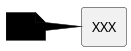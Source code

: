 {
  "sha1": "5wtvtrrm5hnosx8tsmtnraht57q3ckj",
  "insertion": {
    "when": "2024-05-30T20:48:20.822Z",
    "url": "https://forum.plantuml.net/11330/please-allow-to-set-notes-skimparams-stereotypes-all-notes",
    "user": "plantuml@gmail.com"
  }
}
@startuml
skinparam note {
    BackgroundColor<<x>> #black
}
rectangle "XXX"
note left <<x>> 
    bla
end note
@enduml
